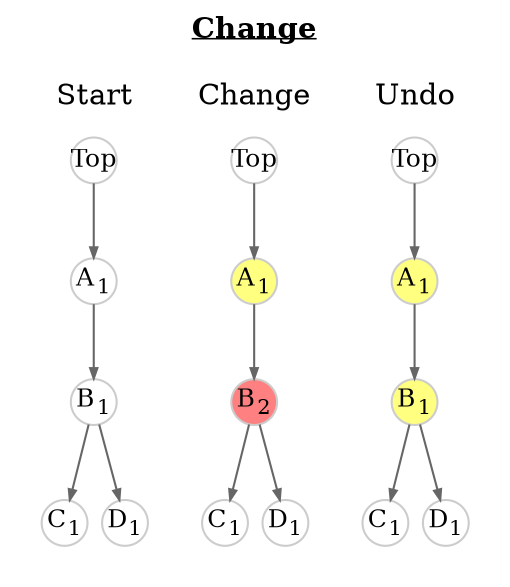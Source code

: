 digraph change {
	graph [
		rankdir="TB"
		bgcolor="white"
		color="white"
		nodesep="0.1"
		ranksep="0.5"
		labelloc="t"
		label=<<B><U>Change</U></B>>
	];

	node [
		fontsize="12"
		style="solid"
		width="0.3"
		height="0.3"
		fixedsize="true"
		penwidth="1.0"
		color="#CCCCCC"
	];

	edge [
		penwidth="1.0"
		color="#666666"
		arrowsize="0.5"
	];

	subgraph cluster_change1 {
		color=transparent;
		labelloc="t"
		label="Start"

		Start_T [ label=<Top>           ];
		Start_A [ label=<A<SUB>1</SUB>> ];
		Start_B [ label=<B<SUB>1</SUB>> ];
		Start_C [ label=<C<SUB>1</SUB>> ];
		Start_D [ label=<D<SUB>1</SUB>> ];

		Start_T -> Start_A;
		Start_A -> Start_B;
		Start_B -> Start_C;
		Start_B -> Start_D;
	}

	subgraph cluster_change2 {
		color=transparent;
		labelloc="t"
		label="Change"

		Change_T [ label=<Top>                                              ];
		Change_A [ label=<A<SUB>1</SUB>> style="filled" fillcolor="#ffff80" ];
		Change_B [ label=<B<SUB>2</SUB>> style="filled" fillcolor="#ff8080" ];
		Change_C [ label=<C<SUB>1</SUB>>                                    ];
		Change_D [ label=<D<SUB>1</SUB>>                                    ];

		Change_T -> Change_A;
		Change_A -> Change_B;
		Change_B -> Change_C;
		Change_B -> Change_D;
	}

	subgraph cluster_change3 {
		color=transparent;
		labelloc="t"
		label="Undo"

		Undo_T [ label=<Top>                                              ];
		Undo_A [ label=<A<SUB>1</SUB>> style="filled" fillcolor="#ffff80" ];
		Undo_B [ label=<B<SUB>1</SUB>> style="filled" fillcolor="#ffff80" ];
		Undo_C [ label=<C<SUB>1</SUB>>                                    ];
		Undo_D [ label=<D<SUB>1</SUB>>                                    ];

		Undo_T -> Undo_A;
		Undo_A -> Undo_B;
		Undo_B -> Undo_C;
		Undo_B -> Undo_D;
	}
}

